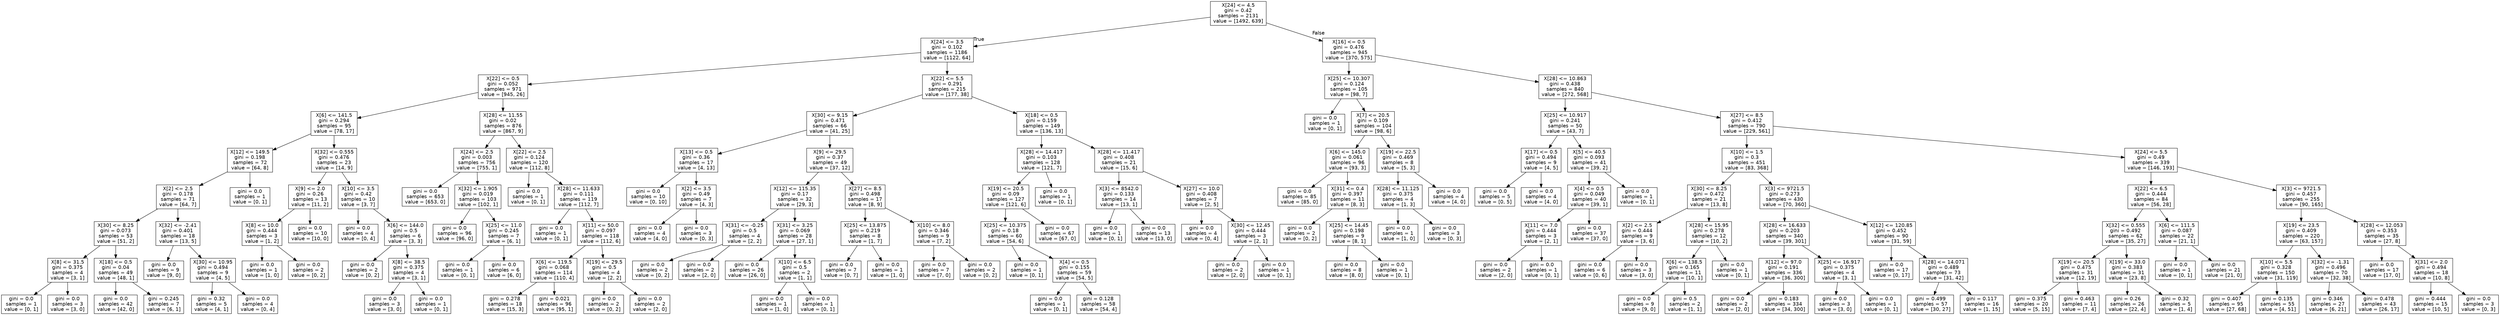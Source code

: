 digraph Tree {
node [shape=box, fontname="helvetica"] ;
edge [fontname="helvetica"] ;
0 [label="X[24] <= 4.5\ngini = 0.42\nsamples = 2131\nvalue = [1492, 639]"] ;
1 [label="X[24] <= 3.5\ngini = 0.102\nsamples = 1186\nvalue = [1122, 64]"] ;
0 -> 1 [labeldistance=2.5, labelangle=45, headlabel="True"] ;
2 [label="X[22] <= 0.5\ngini = 0.052\nsamples = 971\nvalue = [945, 26]"] ;
1 -> 2 ;
3 [label="X[6] <= 141.5\ngini = 0.294\nsamples = 95\nvalue = [78, 17]"] ;
2 -> 3 ;
4 [label="X[12] <= 149.5\ngini = 0.198\nsamples = 72\nvalue = [64, 8]"] ;
3 -> 4 ;
5 [label="X[2] <= 2.5\ngini = 0.178\nsamples = 71\nvalue = [64, 7]"] ;
4 -> 5 ;
6 [label="X[30] <= 8.25\ngini = 0.073\nsamples = 53\nvalue = [51, 2]"] ;
5 -> 6 ;
7 [label="X[8] <= 31.5\ngini = 0.375\nsamples = 4\nvalue = [3, 1]"] ;
6 -> 7 ;
8 [label="gini = 0.0\nsamples = 1\nvalue = [0, 1]"] ;
7 -> 8 ;
9 [label="gini = 0.0\nsamples = 3\nvalue = [3, 0]"] ;
7 -> 9 ;
10 [label="X[18] <= 0.5\ngini = 0.04\nsamples = 49\nvalue = [48, 1]"] ;
6 -> 10 ;
11 [label="gini = 0.0\nsamples = 42\nvalue = [42, 0]"] ;
10 -> 11 ;
12 [label="gini = 0.245\nsamples = 7\nvalue = [6, 1]"] ;
10 -> 12 ;
13 [label="X[32] <= -2.41\ngini = 0.401\nsamples = 18\nvalue = [13, 5]"] ;
5 -> 13 ;
14 [label="gini = 0.0\nsamples = 9\nvalue = [9, 0]"] ;
13 -> 14 ;
15 [label="X[30] <= 10.95\ngini = 0.494\nsamples = 9\nvalue = [4, 5]"] ;
13 -> 15 ;
16 [label="gini = 0.32\nsamples = 5\nvalue = [4, 1]"] ;
15 -> 16 ;
17 [label="gini = 0.0\nsamples = 4\nvalue = [0, 4]"] ;
15 -> 17 ;
18 [label="gini = 0.0\nsamples = 1\nvalue = [0, 1]"] ;
4 -> 18 ;
19 [label="X[32] <= 0.555\ngini = 0.476\nsamples = 23\nvalue = [14, 9]"] ;
3 -> 19 ;
20 [label="X[9] <= 2.0\ngini = 0.26\nsamples = 13\nvalue = [11, 2]"] ;
19 -> 20 ;
21 [label="X[8] <= 10.0\ngini = 0.444\nsamples = 3\nvalue = [1, 2]"] ;
20 -> 21 ;
22 [label="gini = 0.0\nsamples = 1\nvalue = [1, 0]"] ;
21 -> 22 ;
23 [label="gini = 0.0\nsamples = 2\nvalue = [0, 2]"] ;
21 -> 23 ;
24 [label="gini = 0.0\nsamples = 10\nvalue = [10, 0]"] ;
20 -> 24 ;
25 [label="X[10] <= 3.5\ngini = 0.42\nsamples = 10\nvalue = [3, 7]"] ;
19 -> 25 ;
26 [label="gini = 0.0\nsamples = 4\nvalue = [0, 4]"] ;
25 -> 26 ;
27 [label="X[6] <= 144.0\ngini = 0.5\nsamples = 6\nvalue = [3, 3]"] ;
25 -> 27 ;
28 [label="gini = 0.0\nsamples = 2\nvalue = [0, 2]"] ;
27 -> 28 ;
29 [label="X[8] <= 38.5\ngini = 0.375\nsamples = 4\nvalue = [3, 1]"] ;
27 -> 29 ;
30 [label="gini = 0.0\nsamples = 3\nvalue = [3, 0]"] ;
29 -> 30 ;
31 [label="gini = 0.0\nsamples = 1\nvalue = [0, 1]"] ;
29 -> 31 ;
32 [label="X[28] <= 11.55\ngini = 0.02\nsamples = 876\nvalue = [867, 9]"] ;
2 -> 32 ;
33 [label="X[24] <= 2.5\ngini = 0.003\nsamples = 756\nvalue = [755, 1]"] ;
32 -> 33 ;
34 [label="gini = 0.0\nsamples = 653\nvalue = [653, 0]"] ;
33 -> 34 ;
35 [label="X[32] <= 1.905\ngini = 0.019\nsamples = 103\nvalue = [102, 1]"] ;
33 -> 35 ;
36 [label="gini = 0.0\nsamples = 96\nvalue = [96, 0]"] ;
35 -> 36 ;
37 [label="X[25] <= 11.0\ngini = 0.245\nsamples = 7\nvalue = [6, 1]"] ;
35 -> 37 ;
38 [label="gini = 0.0\nsamples = 1\nvalue = [0, 1]"] ;
37 -> 38 ;
39 [label="gini = 0.0\nsamples = 6\nvalue = [6, 0]"] ;
37 -> 39 ;
40 [label="X[22] <= 2.5\ngini = 0.124\nsamples = 120\nvalue = [112, 8]"] ;
32 -> 40 ;
41 [label="gini = 0.0\nsamples = 1\nvalue = [0, 1]"] ;
40 -> 41 ;
42 [label="X[28] <= 11.633\ngini = 0.111\nsamples = 119\nvalue = [112, 7]"] ;
40 -> 42 ;
43 [label="gini = 0.0\nsamples = 1\nvalue = [0, 1]"] ;
42 -> 43 ;
44 [label="X[11] <= 50.0\ngini = 0.097\nsamples = 118\nvalue = [112, 6]"] ;
42 -> 44 ;
45 [label="X[6] <= 119.5\ngini = 0.068\nsamples = 114\nvalue = [110, 4]"] ;
44 -> 45 ;
46 [label="gini = 0.278\nsamples = 18\nvalue = [15, 3]"] ;
45 -> 46 ;
47 [label="gini = 0.021\nsamples = 96\nvalue = [95, 1]"] ;
45 -> 47 ;
48 [label="X[19] <= 29.5\ngini = 0.5\nsamples = 4\nvalue = [2, 2]"] ;
44 -> 48 ;
49 [label="gini = 0.0\nsamples = 2\nvalue = [0, 2]"] ;
48 -> 49 ;
50 [label="gini = 0.0\nsamples = 2\nvalue = [2, 0]"] ;
48 -> 50 ;
51 [label="X[22] <= 5.5\ngini = 0.291\nsamples = 215\nvalue = [177, 38]"] ;
1 -> 51 ;
52 [label="X[30] <= 9.15\ngini = 0.471\nsamples = 66\nvalue = [41, 25]"] ;
51 -> 52 ;
53 [label="X[13] <= 0.5\ngini = 0.36\nsamples = 17\nvalue = [4, 13]"] ;
52 -> 53 ;
54 [label="gini = 0.0\nsamples = 10\nvalue = [0, 10]"] ;
53 -> 54 ;
55 [label="X[2] <= 3.5\ngini = 0.49\nsamples = 7\nvalue = [4, 3]"] ;
53 -> 55 ;
56 [label="gini = 0.0\nsamples = 4\nvalue = [4, 0]"] ;
55 -> 56 ;
57 [label="gini = 0.0\nsamples = 3\nvalue = [0, 3]"] ;
55 -> 57 ;
58 [label="X[9] <= 29.5\ngini = 0.37\nsamples = 49\nvalue = [37, 12]"] ;
52 -> 58 ;
59 [label="X[12] <= 115.35\ngini = 0.17\nsamples = 32\nvalue = [29, 3]"] ;
58 -> 59 ;
60 [label="X[31] <= -0.25\ngini = 0.5\nsamples = 4\nvalue = [2, 2]"] ;
59 -> 60 ;
61 [label="gini = 0.0\nsamples = 2\nvalue = [0, 2]"] ;
60 -> 61 ;
62 [label="gini = 0.0\nsamples = 2\nvalue = [2, 0]"] ;
60 -> 62 ;
63 [label="X[31] <= 3.25\ngini = 0.069\nsamples = 28\nvalue = [27, 1]"] ;
59 -> 63 ;
64 [label="gini = 0.0\nsamples = 26\nvalue = [26, 0]"] ;
63 -> 64 ;
65 [label="X[10] <= 6.5\ngini = 0.5\nsamples = 2\nvalue = [1, 1]"] ;
63 -> 65 ;
66 [label="gini = 0.0\nsamples = 1\nvalue = [1, 0]"] ;
65 -> 66 ;
67 [label="gini = 0.0\nsamples = 1\nvalue = [0, 1]"] ;
65 -> 67 ;
68 [label="X[27] <= 8.5\ngini = 0.498\nsamples = 17\nvalue = [8, 9]"] ;
58 -> 68 ;
69 [label="X[25] <= 13.875\ngini = 0.219\nsamples = 8\nvalue = [1, 7]"] ;
68 -> 69 ;
70 [label="gini = 0.0\nsamples = 7\nvalue = [0, 7]"] ;
69 -> 70 ;
71 [label="gini = 0.0\nsamples = 1\nvalue = [1, 0]"] ;
69 -> 71 ;
72 [label="X[10] <= 8.0\ngini = 0.346\nsamples = 9\nvalue = [7, 2]"] ;
68 -> 72 ;
73 [label="gini = 0.0\nsamples = 7\nvalue = [7, 0]"] ;
72 -> 73 ;
74 [label="gini = 0.0\nsamples = 2\nvalue = [0, 2]"] ;
72 -> 74 ;
75 [label="X[18] <= 0.5\ngini = 0.159\nsamples = 149\nvalue = [136, 13]"] ;
51 -> 75 ;
76 [label="X[28] <= 14.417\ngini = 0.103\nsamples = 128\nvalue = [121, 7]"] ;
75 -> 76 ;
77 [label="X[19] <= 20.5\ngini = 0.09\nsamples = 127\nvalue = [121, 6]"] ;
76 -> 77 ;
78 [label="X[25] <= 10.375\ngini = 0.18\nsamples = 60\nvalue = [54, 6]"] ;
77 -> 78 ;
79 [label="gini = 0.0\nsamples = 1\nvalue = [0, 1]"] ;
78 -> 79 ;
80 [label="X[4] <= 0.5\ngini = 0.155\nsamples = 59\nvalue = [54, 5]"] ;
78 -> 80 ;
81 [label="gini = 0.0\nsamples = 1\nvalue = [0, 1]"] ;
80 -> 81 ;
82 [label="gini = 0.128\nsamples = 58\nvalue = [54, 4]"] ;
80 -> 82 ;
83 [label="gini = 0.0\nsamples = 67\nvalue = [67, 0]"] ;
77 -> 83 ;
84 [label="gini = 0.0\nsamples = 1\nvalue = [0, 1]"] ;
76 -> 84 ;
85 [label="X[28] <= 11.417\ngini = 0.408\nsamples = 21\nvalue = [15, 6]"] ;
75 -> 85 ;
86 [label="X[3] <= 8542.0\ngini = 0.133\nsamples = 14\nvalue = [13, 1]"] ;
85 -> 86 ;
87 [label="gini = 0.0\nsamples = 1\nvalue = [0, 1]"] ;
86 -> 87 ;
88 [label="gini = 0.0\nsamples = 13\nvalue = [13, 0]"] ;
86 -> 88 ;
89 [label="X[27] <= 10.0\ngini = 0.408\nsamples = 7\nvalue = [2, 5]"] ;
85 -> 89 ;
90 [label="gini = 0.0\nsamples = 4\nvalue = [0, 4]"] ;
89 -> 90 ;
91 [label="X[30] <= 12.45\ngini = 0.444\nsamples = 3\nvalue = [2, 1]"] ;
89 -> 91 ;
92 [label="gini = 0.0\nsamples = 2\nvalue = [2, 0]"] ;
91 -> 92 ;
93 [label="gini = 0.0\nsamples = 1\nvalue = [0, 1]"] ;
91 -> 93 ;
94 [label="X[16] <= 0.5\ngini = 0.476\nsamples = 945\nvalue = [370, 575]"] ;
0 -> 94 [labeldistance=2.5, labelangle=-45, headlabel="False"] ;
95 [label="X[25] <= 10.307\ngini = 0.124\nsamples = 105\nvalue = [98, 7]"] ;
94 -> 95 ;
96 [label="gini = 0.0\nsamples = 1\nvalue = [0, 1]"] ;
95 -> 96 ;
97 [label="X[7] <= 20.5\ngini = 0.109\nsamples = 104\nvalue = [98, 6]"] ;
95 -> 97 ;
98 [label="X[6] <= 145.0\ngini = 0.061\nsamples = 96\nvalue = [93, 3]"] ;
97 -> 98 ;
99 [label="gini = 0.0\nsamples = 85\nvalue = [85, 0]"] ;
98 -> 99 ;
100 [label="X[31] <= 0.4\ngini = 0.397\nsamples = 11\nvalue = [8, 3]"] ;
98 -> 100 ;
101 [label="gini = 0.0\nsamples = 2\nvalue = [0, 2]"] ;
100 -> 101 ;
102 [label="X[25] <= 14.45\ngini = 0.198\nsamples = 9\nvalue = [8, 1]"] ;
100 -> 102 ;
103 [label="gini = 0.0\nsamples = 8\nvalue = [8, 0]"] ;
102 -> 103 ;
104 [label="gini = 0.0\nsamples = 1\nvalue = [0, 1]"] ;
102 -> 104 ;
105 [label="X[19] <= 22.5\ngini = 0.469\nsamples = 8\nvalue = [5, 3]"] ;
97 -> 105 ;
106 [label="X[28] <= 11.125\ngini = 0.375\nsamples = 4\nvalue = [1, 3]"] ;
105 -> 106 ;
107 [label="gini = 0.0\nsamples = 1\nvalue = [1, 0]"] ;
106 -> 107 ;
108 [label="gini = 0.0\nsamples = 3\nvalue = [0, 3]"] ;
106 -> 108 ;
109 [label="gini = 0.0\nsamples = 4\nvalue = [4, 0]"] ;
105 -> 109 ;
110 [label="X[28] <= 10.863\ngini = 0.438\nsamples = 840\nvalue = [272, 568]"] ;
94 -> 110 ;
111 [label="X[25] <= 10.917\ngini = 0.241\nsamples = 50\nvalue = [43, 7]"] ;
110 -> 111 ;
112 [label="X[17] <= 0.5\ngini = 0.494\nsamples = 9\nvalue = [4, 5]"] ;
111 -> 112 ;
113 [label="gini = 0.0\nsamples = 5\nvalue = [0, 5]"] ;
112 -> 113 ;
114 [label="gini = 0.0\nsamples = 4\nvalue = [4, 0]"] ;
112 -> 114 ;
115 [label="X[5] <= 40.5\ngini = 0.093\nsamples = 41\nvalue = [39, 2]"] ;
111 -> 115 ;
116 [label="X[4] <= 0.5\ngini = 0.049\nsamples = 40\nvalue = [39, 1]"] ;
115 -> 116 ;
117 [label="X[11] <= 7.0\ngini = 0.444\nsamples = 3\nvalue = [2, 1]"] ;
116 -> 117 ;
118 [label="gini = 0.0\nsamples = 2\nvalue = [2, 0]"] ;
117 -> 118 ;
119 [label="gini = 0.0\nsamples = 1\nvalue = [0, 1]"] ;
117 -> 119 ;
120 [label="gini = 0.0\nsamples = 37\nvalue = [37, 0]"] ;
116 -> 120 ;
121 [label="gini = 0.0\nsamples = 1\nvalue = [0, 1]"] ;
115 -> 121 ;
122 [label="X[27] <= 8.5\ngini = 0.412\nsamples = 790\nvalue = [229, 561]"] ;
110 -> 122 ;
123 [label="X[10] <= 1.5\ngini = 0.3\nsamples = 451\nvalue = [83, 368]"] ;
122 -> 123 ;
124 [label="X[30] <= 8.25\ngini = 0.472\nsamples = 21\nvalue = [13, 8]"] ;
123 -> 124 ;
125 [label="X[2] <= 2.5\ngini = 0.444\nsamples = 9\nvalue = [3, 6]"] ;
124 -> 125 ;
126 [label="gini = 0.0\nsamples = 6\nvalue = [0, 6]"] ;
125 -> 126 ;
127 [label="gini = 0.0\nsamples = 3\nvalue = [3, 0]"] ;
125 -> 127 ;
128 [label="X[28] <= 15.95\ngini = 0.278\nsamples = 12\nvalue = [10, 2]"] ;
124 -> 128 ;
129 [label="X[6] <= 138.5\ngini = 0.165\nsamples = 11\nvalue = [10, 1]"] ;
128 -> 129 ;
130 [label="gini = 0.0\nsamples = 9\nvalue = [9, 0]"] ;
129 -> 130 ;
131 [label="gini = 0.5\nsamples = 2\nvalue = [1, 1]"] ;
129 -> 131 ;
132 [label="gini = 0.0\nsamples = 1\nvalue = [0, 1]"] ;
128 -> 132 ;
133 [label="X[3] <= 9721.5\ngini = 0.273\nsamples = 430\nvalue = [70, 360]"] ;
123 -> 133 ;
134 [label="X[28] <= 16.633\ngini = 0.203\nsamples = 340\nvalue = [39, 301]"] ;
133 -> 134 ;
135 [label="X[12] <= 97.0\ngini = 0.191\nsamples = 336\nvalue = [36, 300]"] ;
134 -> 135 ;
136 [label="gini = 0.0\nsamples = 2\nvalue = [2, 0]"] ;
135 -> 136 ;
137 [label="gini = 0.183\nsamples = 334\nvalue = [34, 300]"] ;
135 -> 137 ;
138 [label="X[25] <= 16.917\ngini = 0.375\nsamples = 4\nvalue = [3, 1]"] ;
134 -> 138 ;
139 [label="gini = 0.0\nsamples = 3\nvalue = [3, 0]"] ;
138 -> 139 ;
140 [label="gini = 0.0\nsamples = 1\nvalue = [0, 1]"] ;
138 -> 140 ;
141 [label="X[12] <= 120.85\ngini = 0.452\nsamples = 90\nvalue = [31, 59]"] ;
133 -> 141 ;
142 [label="gini = 0.0\nsamples = 17\nvalue = [0, 17]"] ;
141 -> 142 ;
143 [label="X[28] <= 14.071\ngini = 0.489\nsamples = 73\nvalue = [31, 42]"] ;
141 -> 143 ;
144 [label="gini = 0.499\nsamples = 57\nvalue = [30, 27]"] ;
143 -> 144 ;
145 [label="gini = 0.117\nsamples = 16\nvalue = [1, 15]"] ;
143 -> 145 ;
146 [label="X[24] <= 5.5\ngini = 0.49\nsamples = 339\nvalue = [146, 193]"] ;
122 -> 146 ;
147 [label="X[22] <= 6.5\ngini = 0.444\nsamples = 84\nvalue = [56, 28]"] ;
146 -> 147 ;
148 [label="X[32] <= 0.555\ngini = 0.492\nsamples = 62\nvalue = [35, 27]"] ;
147 -> 148 ;
149 [label="X[19] <= 20.5\ngini = 0.475\nsamples = 31\nvalue = [12, 19]"] ;
148 -> 149 ;
150 [label="gini = 0.375\nsamples = 20\nvalue = [5, 15]"] ;
149 -> 150 ;
151 [label="gini = 0.463\nsamples = 11\nvalue = [7, 4]"] ;
149 -> 151 ;
152 [label="X[19] <= 33.0\ngini = 0.383\nsamples = 31\nvalue = [23, 8]"] ;
148 -> 152 ;
153 [label="gini = 0.26\nsamples = 26\nvalue = [22, 4]"] ;
152 -> 153 ;
154 [label="gini = 0.32\nsamples = 5\nvalue = [1, 4]"] ;
152 -> 154 ;
155 [label="X[6] <= 111.5\ngini = 0.087\nsamples = 22\nvalue = [21, 1]"] ;
147 -> 155 ;
156 [label="gini = 0.0\nsamples = 1\nvalue = [0, 1]"] ;
155 -> 156 ;
157 [label="gini = 0.0\nsamples = 21\nvalue = [21, 0]"] ;
155 -> 157 ;
158 [label="X[3] <= 9721.5\ngini = 0.457\nsamples = 255\nvalue = [90, 165]"] ;
146 -> 158 ;
159 [label="X[19] <= 23.5\ngini = 0.409\nsamples = 220\nvalue = [63, 157]"] ;
158 -> 159 ;
160 [label="X[10] <= 5.5\ngini = 0.328\nsamples = 150\nvalue = [31, 119]"] ;
159 -> 160 ;
161 [label="gini = 0.407\nsamples = 95\nvalue = [27, 68]"] ;
160 -> 161 ;
162 [label="gini = 0.135\nsamples = 55\nvalue = [4, 51]"] ;
160 -> 162 ;
163 [label="X[32] <= -1.31\ngini = 0.496\nsamples = 70\nvalue = [32, 38]"] ;
159 -> 163 ;
164 [label="gini = 0.346\nsamples = 27\nvalue = [6, 21]"] ;
163 -> 164 ;
165 [label="gini = 0.478\nsamples = 43\nvalue = [26, 17]"] ;
163 -> 165 ;
166 [label="X[28] <= 12.053\ngini = 0.353\nsamples = 35\nvalue = [27, 8]"] ;
158 -> 166 ;
167 [label="gini = 0.0\nsamples = 17\nvalue = [17, 0]"] ;
166 -> 167 ;
168 [label="X[31] <= 2.0\ngini = 0.494\nsamples = 18\nvalue = [10, 8]"] ;
166 -> 168 ;
169 [label="gini = 0.444\nsamples = 15\nvalue = [10, 5]"] ;
168 -> 169 ;
170 [label="gini = 0.0\nsamples = 3\nvalue = [0, 3]"] ;
168 -> 170 ;
}
